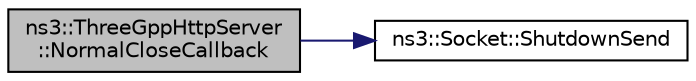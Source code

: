 digraph "ns3::ThreeGppHttpServer::NormalCloseCallback"
{
 // LATEX_PDF_SIZE
  edge [fontname="Helvetica",fontsize="10",labelfontname="Helvetica",labelfontsize="10"];
  node [fontname="Helvetica",fontsize="10",shape=record];
  rankdir="LR";
  Node1 [label="ns3::ThreeGppHttpServer\l::NormalCloseCallback",height=0.2,width=0.4,color="black", fillcolor="grey75", style="filled", fontcolor="black",tooltip="Invoked when a connection with a web client is terminated."];
  Node1 -> Node2 [color="midnightblue",fontsize="10",style="solid",fontname="Helvetica"];
  Node2 [label="ns3::Socket::ShutdownSend",height=0.2,width=0.4,color="black", fillcolor="white", style="filled",URL="$classns3_1_1_socket.html#a8186c87627fa3ece326d8f1c822d7f95",tooltip=" "];
}
